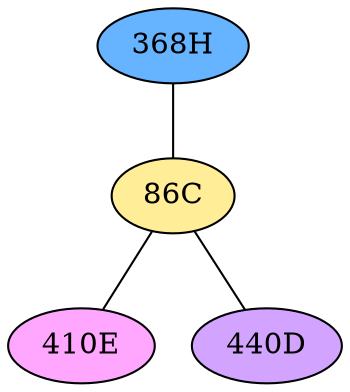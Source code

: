 // The Round Table
graph {
	"368H" [fillcolor="#66B3FF" style=radial]
	"86C" [fillcolor="#FFED97" style=radial]
	"368H" -- "86C" [penwidth=1]
	"86C" [fillcolor="#FFED97" style=radial]
	"410E" [fillcolor="#FFA6FF" style=radial]
	"86C" -- "410E" [penwidth=1]
	"86C" [fillcolor="#FFED97" style=radial]
	"440D" [fillcolor="#D3A4FF" style=radial]
	"86C" -- "440D" [penwidth=1]
}
